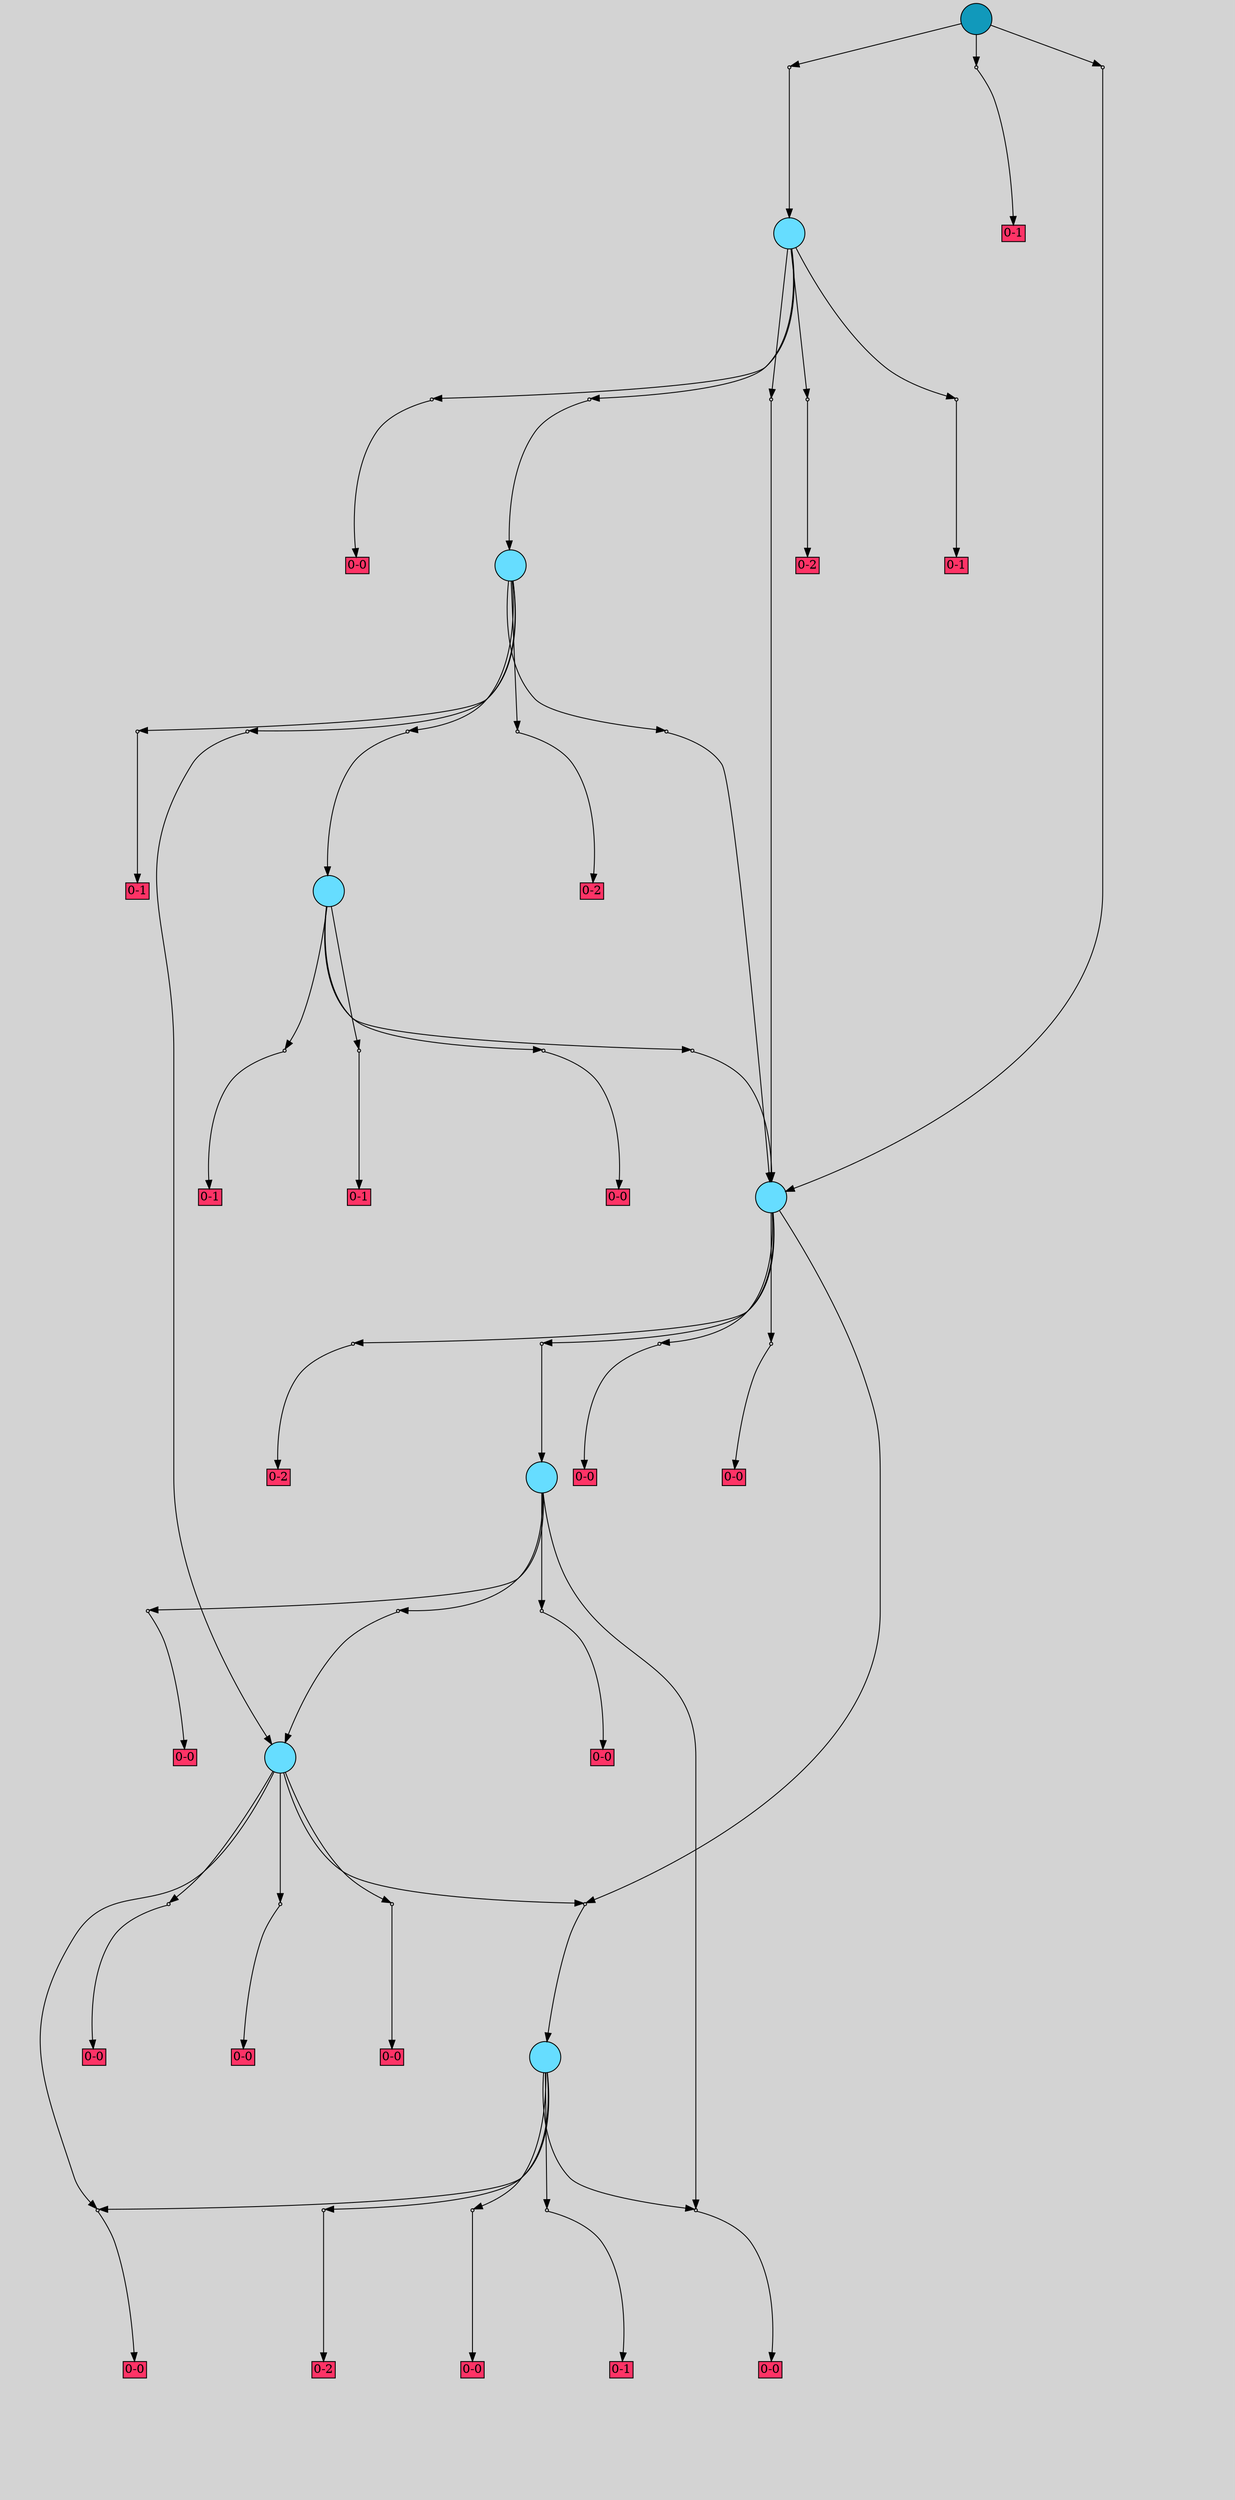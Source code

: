 digraph{
	graph[pad = "0.212, 0.055" bgcolor = lightgray]
	node[shape=circle style = filled label = ""]
		T326 [fillcolor="#66ddff"]
		T972 [fillcolor="#66ddff"]
		T2026 [fillcolor="#66ddff"]
		T2995 [fillcolor="#66ddff"]
		T3663 [fillcolor="#66ddff"]
		T4302 [fillcolor="#66ddff"]
		T6055 [fillcolor="#66ddff"]
		T9846 [fillcolor="#1199bb"]
		P451683 [fillcolor="#cccccc" shape=point] //
		I451683 [shape=box style=invis label="0|6&0|5#0|5&#92;n0|1&0|0#0|1&#92;n5|1&0|6#2|0&#92;n1|3&1|6#1|0&#92;n2|2&0|1#0|0&#92;n1|4&1|2#1|1&#92;n5|3&0|7#0|2&#92;n5|4&0|7#2|4&#92;n3|7&2|7#0|7&#92;n0|0&0|1#0|7&#92;n1|6&2|6#2|1&#92;n5|2&0|0#2|5&#92;n5|5&0|0#1|2&#92;n2|1&0|1#0|1&#92;n0|3&0|0#0|2&#92;n"]
		P451683 -> I451683[style=invis]
		A261708 [fillcolor="#ff3366" shape=box margin=0.03 width=0 height=0 label="0-0"]
		T326 -> P451683 -> A261708
		P451684 [fillcolor="#cccccc" shape=point] //
		I451684 [shape=box style=invis label="0|0&0|2#0|7&#92;n3|6&2|5#0|6&#92;n4|6&0|2#0|0&#92;n1|7&1|4#1|2&#92;n"]
		P451684 -> I451684[style=invis]
		A261709 [fillcolor="#ff3366" shape=box margin=0.03 width=0 height=0 label="0-1"]
		T326 -> P451684 -> A261709
		P451685 [fillcolor="#cccccc" shape=point] //
		I451685 [shape=box style=invis label="4|3&0|0#0|4&#92;n5|1&0|2#0|3&#92;n2|5&0|3#0|0&#92;n1|0&1|7#2|5&#92;n2|0&0|1#0|4&#92;n0|4&0|5#0|1&#92;n4|7&0|7#0|5&#92;n2|0&0|4#0|5&#92;n3|4&2|7#2|0&#92;n2|4&0|2#0|4&#92;n1|4&1|5#1|5&#92;n5|2&0|7#1|7&#92;n5|5&0|2#2|2&#92;n1|3&1|7#2|3&#92;n1|3&1|4#1|1&#92;n2|7&0|4#0|1&#92;n0|6&0|0#0|0&#92;n0|5&0|3#0|7&#92;n0|3&0|4#0|1&#92;n"]
		P451685 -> I451685[style=invis]
		A261710 [fillcolor="#ff3366" shape=box margin=0.03 width=0 height=0 label="0-2"]
		T326 -> P451685 -> A261710
		P451686 [fillcolor="#cccccc" shape=point] //
		I451686 [shape=box style=invis label="1|6&2|4#1|7&#92;n5|3&0|6#0|1&#92;n2|5&0|7#0|7&#92;n1|2&1|4#2|0&#92;n2|0&0|3#0|1&#92;n2|0&0|0#0|7&#92;n1|0&1|1#2|1&#92;n4|2&0|3#0|7&#92;n0|6&0|1#0|6&#92;n5|2&0|5#0|7&#92;n3|2&1|4#2|0&#92;n0|4&0|2#0|0&#92;n3|3&2|1#0|2&#92;n1|6&1|5#2|6&#92;n0|0&0|4#0|6&#92;n1|7&2|7#2|1&#92;n4|3&0|5#0|0&#92;n4|7&0|6#0|5&#92;n"]
		P451686 -> I451686[style=invis]
		A261711 [fillcolor="#ff3366" shape=box margin=0.03 width=0 height=0 label="0-0"]
		T326 -> P451686 -> A261711
		P451687 [fillcolor="#cccccc" shape=point] //
		I451687 [shape=box style=invis label="5|3&0|6#0|1&#92;n0|4&0|2#0|0&#92;n0|5&0|1#0|5&#92;n1|2&1|4#2|0&#92;n2|0&0|3#0|1&#92;n2|0&0|0#0|7&#92;n1|0&1|1#2|1&#92;n4|2&0|3#0|7&#92;n0|6&0|1#0|6&#92;n5|2&0|5#0|7&#92;n3|2&1|4#2|0&#92;n2|5&0|7#0|7&#92;n3|3&2|1#0|2&#92;n1|6&1|5#2|6&#92;n0|7&0|4#0|6&#92;n1|7&2|7#2|1&#92;n4|3&0|5#0|0&#92;n4|7&0|6#0|5&#92;n"]
		P451687 -> I451687[style=invis]
		A261712 [fillcolor="#ff3366" shape=box margin=0.03 width=0 height=0 label="0-0"]
		T326 -> P451687 -> A261712
		P451688 [fillcolor="#cccccc" shape=point] //
		I451688 [shape=box style=invis label="1|7&1|4#1|2&#92;n3|6&2|5#0|0&#92;n2|2&0|1#0|0&#92;n3|0&1|2#0|1&#92;n4|5&0|6#0|1&#92;n"]
		P451688 -> I451688[style=invis]
		T972 -> P451688 -> T326
		P451689 [fillcolor="#cccccc" shape=point] //
		I451689 [shape=box style=invis label="1|6&2|6#2|1&#92;n0|1&0|0#0|1&#92;n5|1&0|6#2|0&#92;n1|3&1|6#1|0&#92;n2|2&0|1#0|0&#92;n1|4&1|2#1|1&#92;n0|5&0|5#0|4&#92;n5|6&0|7#0|2&#92;n3|7&2|7#0|7&#92;n0|0&0|1#0|7&#92;n0|6&0|5#0|5&#92;n5|2&0|0#2|5&#92;n5|5&0|0#1|2&#92;n2|1&0|1#0|1&#92;n0|3&0|0#0|2&#92;n"]
		P451689 -> I451689[style=invis]
		A261713 [fillcolor="#ff3366" shape=box margin=0.03 width=0 height=0 label="0-0"]
		T972 -> P451689 -> A261713
		P451690 [fillcolor="#cccccc" shape=point] //
		I451690 [shape=box style=invis label="1|6&2|4#1|7&#92;n1|7&1|3#1|7&#92;n0|6&0|1#0|6&#92;n1|7&1|4#2|0&#92;n5|4&0|5#0|7&#92;n4|3&0|3#0|0&#92;n3|2&1|4#2|0&#92;n1|1&1|2#2|0&#92;n2|5&0|7#0|7&#92;n4|2&0|3#0|6&#92;n2|0&0|3#0|1&#92;n0|4&0|2#0|0&#92;n2|0&0|0#0|7&#92;n0|0&0|4#0|6&#92;n1|7&2|7#2|1&#92;n1|6&1|5#2|6&#92;n4|0&0|6#0|2&#92;n4|0&0|6#0|5&#92;n"]
		P451690 -> I451690[style=invis]
		A261714 [fillcolor="#ff3366" shape=box margin=0.03 width=0 height=0 label="0-0"]
		T972 -> P451690 -> A261714
		T972 -> P451686
		P451691 [fillcolor="#cccccc" shape=point] //
		I451691 [shape=box style=invis label="2|0&0|0#0|7&#92;n4|0&0|4#0|4&#92;n4|7&0|6#0|5&#92;n0|2&0|5#0|0&#92;n5|3&0|6#0|1&#92;n1|0&1|0#2|1&#92;n3|3&2|1#0|2&#92;n4|2&0|3#0|7&#92;n0|6&0|1#0|6&#92;n3|2&1|4#2|0&#92;n1|5&2|5#1|0&#92;n1|6&2|4#1|7&#92;n1|6&1|5#2|6&#92;n1|3&2|5#2|0&#92;n1|7&2|7#2|1&#92;n2|5&0|7#0|5&#92;n"]
		P451691 -> I451691[style=invis]
		A261715 [fillcolor="#ff3366" shape=box margin=0.03 width=0 height=0 label="0-0"]
		T972 -> P451691 -> A261715
		P451692 [fillcolor="#cccccc" shape=point] //
		I451692 [shape=box style=invis label="2|7&0|0#0|5&#92;n5|0&0|6#1|0&#92;n5|5&0|7#2|0&#92;n5|1&0|6#0|3&#92;n5|4&0|4#1|2&#92;n3|6&1|2#1|4&#92;n2|0&0|6#0|2&#92;n1|7&1|4#2|4&#92;n1|7&1|5#1|0&#92;n5|4&0|5#1|1&#92;n1|0&1|0#1|3&#92;n5|7&0|5#2|1&#92;n4|7&0|1#0|6&#92;n3|6&1|5#1|6&#92;n2|7&0|7#0|2&#92;n0|7&0|1#0|0&#92;n0|3&0|2#0|7&#92;n"]
		P451692 -> I451692[style=invis]
		A261716 [fillcolor="#ff3366" shape=box margin=0.03 width=0 height=0 label="0-0"]
		T2026 -> P451692 -> A261716
		P451693 [fillcolor="#cccccc" shape=point] //
		I451693 [shape=box style=invis label="3|3&2|1#0|2&#92;n4|3&0|6#0|4&#92;n1|5&1|7#1|1&#92;n1|2&1|5#1|0&#92;n3|1&1|4#1|7&#92;n4|7&0|6#0|1&#92;n1|1&2|0#2|0&#92;n0|0&0|7#0|7&#92;n5|6&0|0#0|6&#92;n4|4&0|0#0|7&#92;n1|3&2|7#1|5&#92;n2|5&0|7#0|2&#92;n1|0&1|1#2|3&#92;n1|5&1|5#2|6&#92;n3|1&2|4#1|7&#92;n4|2&0|1#0|7&#92;n1|7&1|1#2|1&#92;n"]
		P451693 -> I451693[style=invis]
		A261717 [fillcolor="#ff3366" shape=box margin=0.03 width=0 height=0 label="0-0"]
		T2026 -> P451693 -> A261717
		T2026 -> P451683
		P451694 [fillcolor="#cccccc" shape=point] //
		I451694 [shape=box style=invis label="2|3&0|0#0|4&#92;n5|4&0|6#0|6&#92;n0|5&0|5#0|4&#92;n2|5&0|1#0|7&#92;n5|1&0|2#1|1&#92;n0|6&0|6#0|6&#92;n2|0&0|3#0|1&#92;n4|1&0|2#0|3&#92;n1|4&1|1#1|6&#92;n3|4&2|4#0|3&#92;n4|6&0|1#0|5&#92;n"]
		P451694 -> I451694[style=invis]
		T2026 -> P451694 -> T972
		P451695 [fillcolor="#cccccc" shape=point] //
		I451695 [shape=box style=invis label="1|5&1|6#2|4&#92;n2|3&0|2#0|0&#92;n4|4&0|3#0|7&#92;n1|3&2|3#1|3&#92;n3|1&1|2#2|5&#92;n0|5&0|1#0|0&#92;n5|7&0|3#0|4&#92;n4|0&0|7#0|3&#92;n3|4&1|5#1|6&#92;n0|6&0|6#0|3&#92;n5|4&0|1#0|7&#92;n2|1&0|5#0|5&#92;n1|2&2|1#2|3&#92;n1|2&2|7#1|1&#92;n0|2&0|4#0|4&#92;n"]
		P451695 -> I451695[style=invis]
		A261718 [fillcolor="#ff3366" shape=box margin=0.03 width=0 height=0 label="0-2"]
		T2995 -> P451695 -> A261718
		P451696 [fillcolor="#cccccc" shape=point] //
		I451696 [shape=box style=invis label="4|3&0|3#0|2&#92;n3|7&2|3#2|4&#92;n0|2&0|2#0|3&#92;n4|5&0|5#0|1&#92;n0|4&0|2#0|1&#92;n2|0&0|7#0|2&#92;n3|5&2|1#0|6&#92;n0|1&0|4#0|6&#92;n1|4&2|0#2|4&#92;n1|2&1|3#2|5&#92;n1|4&2|7#1|4&#92;n0|0&0|7#0|4&#92;n4|5&0|4#0|4&#92;n"]
		P451696 -> I451696[style=invis]
		T2995 -> P451696 -> T2026
		T2995 -> P451688
		P451697 [fillcolor="#cccccc" shape=point] //
		I451697 [shape=box style=invis label="3|4&2|6#2|0&#92;n3|3&1|4#0|5&#92;n3|5&1|1#0|4&#92;n4|1&0|6#0|3&#92;n5|5&0|7#0|5&#92;n0|0&0|3#0|1&#92;n1|0&1|5#1|2&#92;n4|6&0|1#0|1&#92;n0|6&0|5#0|7&#92;n0|2&0|1#0|5&#92;n4|3&0|3#0|1&#92;n0|7&0|6#0|2&#92;n"]
		P451697 -> I451697[style=invis]
		A261719 [fillcolor="#ff3366" shape=box margin=0.03 width=0 height=0 label="0-0"]
		T2995 -> P451697 -> A261719
		P451698 [fillcolor="#cccccc" shape=point] //
		I451698 [shape=box style=invis label="5|1&0|6#2|0&#92;n0|1&0|0#0|1&#92;n5|4&0|2#2|4&#92;n0|3&0|0#0|2&#92;n5|3&0|7#0|2&#92;n1|4&1|2#1|1&#92;n4|1&0|5#0|2&#92;n2|2&0|1#0|0&#92;n3|7&2|6#0|7&#92;n0|0&0|1#0|7&#92;n1|6&2|6#2|1&#92;n5|2&0|0#2|5&#92;n2|1&0|1#0|1&#92;n1|0&1|6#2|1&#92;n"]
		P451698 -> I451698[style=invis]
		A261720 [fillcolor="#ff3366" shape=box margin=0.03 width=0 height=0 label="0-0"]
		T2995 -> P451698 -> A261720
		P451699 [fillcolor="#cccccc" shape=point] //
		I451699 [shape=box style=invis label="0|6&0|5#0|5&#92;n2|2&0|1#0|6&#92;n5|1&0|6#2|0&#92;n1|3&1|6#1|0&#92;n1|4&2|7#2|4&#92;n3|3&1|7#0|2&#92;n1|4&1|2#1|1&#92;n0|5&0|2#0|4&#92;n2|1&0|1#0|1&#92;n0|3&0|0#0|2&#92;n3|7&2|7#0|7&#92;n0|0&0|1#0|7&#92;n1|6&2|6#2|1&#92;n3|0&1|7#2|1&#92;n5|2&0|2#0|2&#92;n0|1&0|0#0|1&#92;n5|2&0|0#2|5&#92;n"]
		P451699 -> I451699[style=invis]
		A261721 [fillcolor="#ff3366" shape=box margin=0.03 width=0 height=0 label="0-0"]
		T3663 -> P451699 -> A261721
		P451700 [fillcolor="#cccccc" shape=point] //
		I451700 [shape=box style=invis label="4|4&0|1#0|3&#92;n1|6&2|0#1|0&#92;n5|4&0|2#2|0&#92;n4|0&0|3#0|2&#92;n5|7&0|4#2|7&#92;n2|0&0|4#0|4&#92;n0|1&0|6#0|1&#92;n5|2&0|5#0|7&#92;n2|0&0|0#0|1&#92;n5|5&0|0#1|6&#92;n0|3&0|6#0|6&#92;n5|6&0|6#1|3&#92;n0|3&0|4#0|2&#92;n2|7&0|2#0|6&#92;n1|1&2|1#1|4&#92;n0|6&0|1#0|1&#92;n4|2&0|1#0|6&#92;n"]
		P451700 -> I451700[style=invis]
		T3663 -> P451700 -> T2995
		P451701 [fillcolor="#cccccc" shape=point] //
		I451701 [shape=box style=invis label="5|5&0|3#1|6&#92;n3|1&1|0#0|4&#92;n5|3&0|3#1|4&#92;n0|0&0|1#0|5&#92;n5|4&0|5#0|0&#92;n4|1&0|1#0|6&#92;n5|6&0|1#2|6&#92;n"]
		P451701 -> I451701[style=invis]
		A261722 [fillcolor="#ff3366" shape=box margin=0.03 width=0 height=0 label="0-1"]
		T3663 -> P451701 -> A261722
		P451702 [fillcolor="#cccccc" shape=point] //
		I451702 [shape=box style=invis label="2|5&0|7#0|3&#92;n1|1&2|7#2|4&#92;n1|5&2|5#2|4&#92;n2|1&0|0#0|3&#92;n3|5&2|0#2|1&#92;n1|0&2|4#1|0&#92;n"]
		P451702 -> I451702[style=invis]
		A261723 [fillcolor="#ff3366" shape=box margin=0.03 width=0 height=0 label="0-1"]
		T3663 -> P451702 -> A261723
		P451703 [fillcolor="#cccccc" shape=point] //
		I451703 [shape=box style=invis label="0|5&0|2#0|6&#92;n5|0&0|7#0|2&#92;n1|4&2|2#1|1&#92;n2|2&0|4#0|6&#92;n5|5&0|5#0|0&#92;n5|4&0|6#0|3&#92;n5|1&0|7#0|4&#92;n1|0&2|0#1|2&#92;n5|5&0|0#0|3&#92;n4|4&0|6#0|3&#92;n"]
		P451703 -> I451703[style=invis]
		A261724 [fillcolor="#ff3366" shape=box margin=0.03 width=0 height=0 label="0-2"]
		T4302 -> P451703 -> A261724
		P451704 [fillcolor="#cccccc" shape=point] //
		I451704 [shape=box style=invis label="4|2&0|1#0|6&#92;n1|6&2|0#1|4&#92;n5|4&0|2#2|0&#92;n4|0&0|3#0|2&#92;n5|7&0|4#2|7&#92;n2|0&0|4#0|4&#92;n0|1&0|6#0|1&#92;n5|2&0|5#0|7&#92;n5|5&0|0#1|6&#92;n0|3&0|6#0|6&#92;n5|6&0|6#1|3&#92;n5|3&0|3#0|2&#92;n2|7&0|2#0|6&#92;n1|1&2|1#1|4&#92;n0|6&0|1#0|1&#92;n4|4&0|1#0|3&#92;n0|3&0|4#0|2&#92;n"]
		P451704 -> I451704[style=invis]
		T4302 -> P451704 -> T2995
		P451705 [fillcolor="#cccccc" shape=point] //
		I451705 [shape=box style=invis label="2|4&0|1#0|3&#92;n1|5&1|3#2|5&#92;n4|1&0|6#0|0&#92;n0|5&0|1#0|7&#92;n0|3&0|4#0|0&#92;n4|4&0|7#0|6&#92;n3|0&1|5#2|4&#92;n5|3&0|7#1|1&#92;n3|7&1|2#1|6&#92;n4|3&0|2#0|1&#92;n1|7&2|4#2|5&#92;n5|0&0|2#1|2&#92;n4|1&0|3#0|6&#92;n0|2&0|3#0|2&#92;n1|6&2|5#2|5&#92;n2|7&0|3#0|1&#92;n5|0&0|1#2|2&#92;n4|0&0|4#0|6&#92;n"]
		P451705 -> I451705[style=invis]
		A261725 [fillcolor="#ff3366" shape=box margin=0.03 width=0 height=0 label="0-1"]
		T4302 -> P451705 -> A261725
		P451706 [fillcolor="#cccccc" shape=point] //
		I451706 [shape=box style=invis label="5|6&0|1#2|6&#92;n2|2&0|4#0|0&#92;n2|0&0|0#0|7&#92;n3|4&1|5#0|4&#92;n3|3&2|6#0|4&#92;n0|0&0|2#0|0&#92;n5|1&0|5#0|3&#92;n0|0&0|4#0|3&#92;n5|2&0|1#0|7&#92;n4|3&0|5#0|0&#92;n2|5&0|4#0|0&#92;n2|0&0|6#0|3&#92;n4|2&0|3#0|2&#92;n5|2&0|5#1|4&#92;n3|5&2|5#0|3&#92;n1|7&2|7#1|1&#92;n5|1&0|7#2|0&#92;n5|1&0|0#2|2&#92;n0|6&0|4#0|6&#92;n"]
		P451706 -> I451706[style=invis]
		T4302 -> P451706 -> T972
		P451707 [fillcolor="#cccccc" shape=point] //
		I451707 [shape=box style=invis label="1|2&2|5#1|7&#92;n2|7&0|1#0|7&#92;n4|3&0|4#0|7&#92;n5|1&0|3#2|3&#92;n5|5&0|2#0|2&#92;n5|0&0|2#0|7&#92;n2|0&0|6#0|2&#92;n3|1&2|6#0|5&#92;n0|6&0|3#0|7&#92;n2|2&0|0#0|7&#92;n3|5&2|1#0|1&#92;n2|0&0|2#0|1&#92;n3|3&1|3#2|1&#92;n"]
		P451707 -> I451707[style=invis]
		T4302 -> P451707 -> T3663
		P451708 [fillcolor="#cccccc" shape=point] //
		I451708 [shape=box style=invis label="3|7&1|2#0|6&#92;n2|5&0|2#0|3&#92;n0|7&0|1#0|6&#92;n0|3&0|2#0|4&#92;n2|2&0|3#0|1&#92;n2|4&0|6#0|1&#92;n0|2&0|1#0|0&#92;n5|2&0|6#2|0&#92;n3|5&1|6#0|6&#92;n1|4&1|0#2|1&#92;n4|7&0|0#0|4&#92;n4|1&0|6#0|0&#92;n5|0&0|7#0|4&#92;n3|5&2|1#0|5&#92;n4|4&0|6#0|0&#92;n"]
		P451708 -> I451708[style=invis]
		A261726 [fillcolor="#ff3366" shape=box margin=0.03 width=0 height=0 label="0-1"]
		T6055 -> P451708 -> A261726
		P451709 [fillcolor="#cccccc" shape=point] //
		I451709 [shape=box style=invis label="1|6&2|4#1|7&#92;n2|0&0|3#0|1&#92;n2|5&0|7#0|7&#92;n1|2&1|4#2|0&#92;n1|7&2|7#2|6&#92;n1|0&1|1#2|1&#92;n5|3&0|6#0|1&#92;n0|6&0|1#0|6&#92;n5|2&0|5#0|7&#92;n3|2&1|3#2|0&#92;n0|5&0|2#0|0&#92;n3|3&2|1#0|2&#92;n1|6&1|5#2|6&#92;n4|2&0|3#0|7&#92;n4|3&0|5#0|0&#92;n4|7&0|6#0|5&#92;n"]
		P451709 -> I451709[style=invis]
		A261727 [fillcolor="#ff3366" shape=box margin=0.03 width=0 height=0 label="0-0"]
		T6055 -> P451709 -> A261727
		P451710 [fillcolor="#cccccc" shape=point] //
		I451710 [shape=box style=invis label="1|1&2|1#1|4&#92;n3|0&2|5#0|6&#92;n2|3&0|1#0|2&#92;n0|3&0|0#0|2&#92;n0|0&0|1#0|2&#92;n5|3&0|3#0|2&#92;n5|6&0|5#1|1&#92;n4|0&0|4#0|5&#92;n3|0&1|0#0|3&#92;n0|2&0|6#0|1&#92;n4|0&0|3#0|2&#92;n3|1&1|7#1|1&#92;n4|1&0|4#0|1&#92;n2|1&0|4#0|5&#92;n1|1&1|5#2|6&#92;n1|7&1|3#2|2&#92;n2|7&0|7#0|3&#92;n1|1&1|2#2|6&#92;n1|7&1|7#1|1&#92;n3|1&2|1#0|3&#92;n"]
		P451710 -> I451710[style=invis]
		T6055 -> P451710 -> T2995
		P451711 [fillcolor="#cccccc" shape=point] //
		I451711 [shape=box style=invis label="4|5&0|5#0|0&#92;n1|6&2|2#2|2&#92;n3|5&1|2#2|3&#92;n3|5&2|0#0|5&#92;n1|3&1|1#2|7&#92;n3|2&1|1#2|5&#92;n5|1&0|2#0|4&#92;n5|0&0|5#1|5&#92;n5|7&0|6#2|1&#92;n4|0&0|1#0|0&#92;n5|5&0|4#1|2&#92;n2|5&0|4#0|4&#92;n0|2&0|3#0|2&#92;n2|0&0|7#0|2&#92;n"]
		P451711 -> I451711[style=invis]
		T6055 -> P451711 -> T4302
		P451712 [fillcolor="#cccccc" shape=point] //
		I451712 [shape=box style=invis label="0|3&0|6#0|7&#92;n5|5&0|3#0|0&#92;n5|3&0|0#1|3&#92;n5|6&0|1#0|7&#92;n4|0&0|3#0|6&#92;n1|1&1|0#2|3&#92;n5|4&0|0#2|3&#92;n5|3&0|3#2|2&#92;n3|7&2|1#1|5&#92;n2|0&0|1#0|4&#92;n4|5&0|6#0|1&#92;n5|7&0|2#0|3&#92;n3|2&2|0#2|0&#92;n0|2&0|2#0|3&#92;n4|3&0|7#0|0&#92;n5|2&0|3#0|3&#92;n"]
		P451712 -> I451712[style=invis]
		A261728 [fillcolor="#ff3366" shape=box margin=0.03 width=0 height=0 label="0-2"]
		T6055 -> P451712 -> A261728
		P451713 [fillcolor="#cccccc" shape=point] //
		I451713 [shape=box style=invis label="0|6&0|4#0|1&#92;n4|2&0|4#0|0&#92;n1|7&1|5#2|2&#92;n1|6&1|0#1|1&#92;n2|5&0|7#0|6&#92;n2|6&0|5#0|0&#92;n0|6&0|1#0|6&#92;n1|5&1|6#2|3&#92;n3|1&2|0#1|0&#92;n0|6&0|5#0|0&#92;n4|4&0|4#0|0&#92;n5|2&0|3#0|4&#92;n4|7&0|1#0|7&#92;n3|3&1|1#0|7&#92;n0|3&0|4#0|2&#92;n1|0&2|2#1|0&#92;n1|7&2|7#1|1&#92;n3|1&2|2#2|4&#92;n5|1&0|3#0|6&#92;n2|0&0|0#0|1&#92;n"]
		P451713 -> I451713[style=invis]
		T9846 -> P451713 -> T6055
		P451714 [fillcolor="#cccccc" shape=point] //
		I451714 [shape=box style=invis label="4|6&0|4#0|7&#92;n1|0&1|2#2|1&#92;n3|0&1|4#0|7&#92;n2|7&0|4#0|4&#92;n5|4&0|7#1|7&#92;n0|4&0|3#0|6&#92;n3|3&1|0#0|5&#92;n5|6&0|5#0|4&#92;n2|2&0|3#0|2&#92;n4|0&0|0#0|7&#92;n5|2&0|6#2|7&#92;n3|5&1|5#0|6&#92;n5|5&0|2#1|3&#92;n4|6&0|1#0|4&#92;n3|2&2|2#1|7&#92;n"]
		P451714 -> I451714[style=invis]
		A261729 [fillcolor="#ff3366" shape=box margin=0.03 width=0 height=0 label="0-1"]
		T9846 -> P451714 -> A261729
		P451715 [fillcolor="#cccccc" shape=point] //
		I451715 [shape=box style=invis label="3|7&2|3#0|0&#92;n5|0&0|3#2|6&#92;n0|6&0|6#0|4&#92;n3|6&2|4#0|7&#92;n3|5&1|3#2|0&#92;n1|4&1|1#2|7&#92;n5|5&0|0#0|1&#92;n2|2&0|0#0|0&#92;n5|1&0|3#1|5&#92;n5|5&0|6#1|0&#92;n2|0&0|4#0|2&#92;n4|7&0|7#0|7&#92;n"]
		P451715 -> I451715[style=invis]
		T9846 -> P451715 -> T2995
		{ rank= same T9846 }
}
